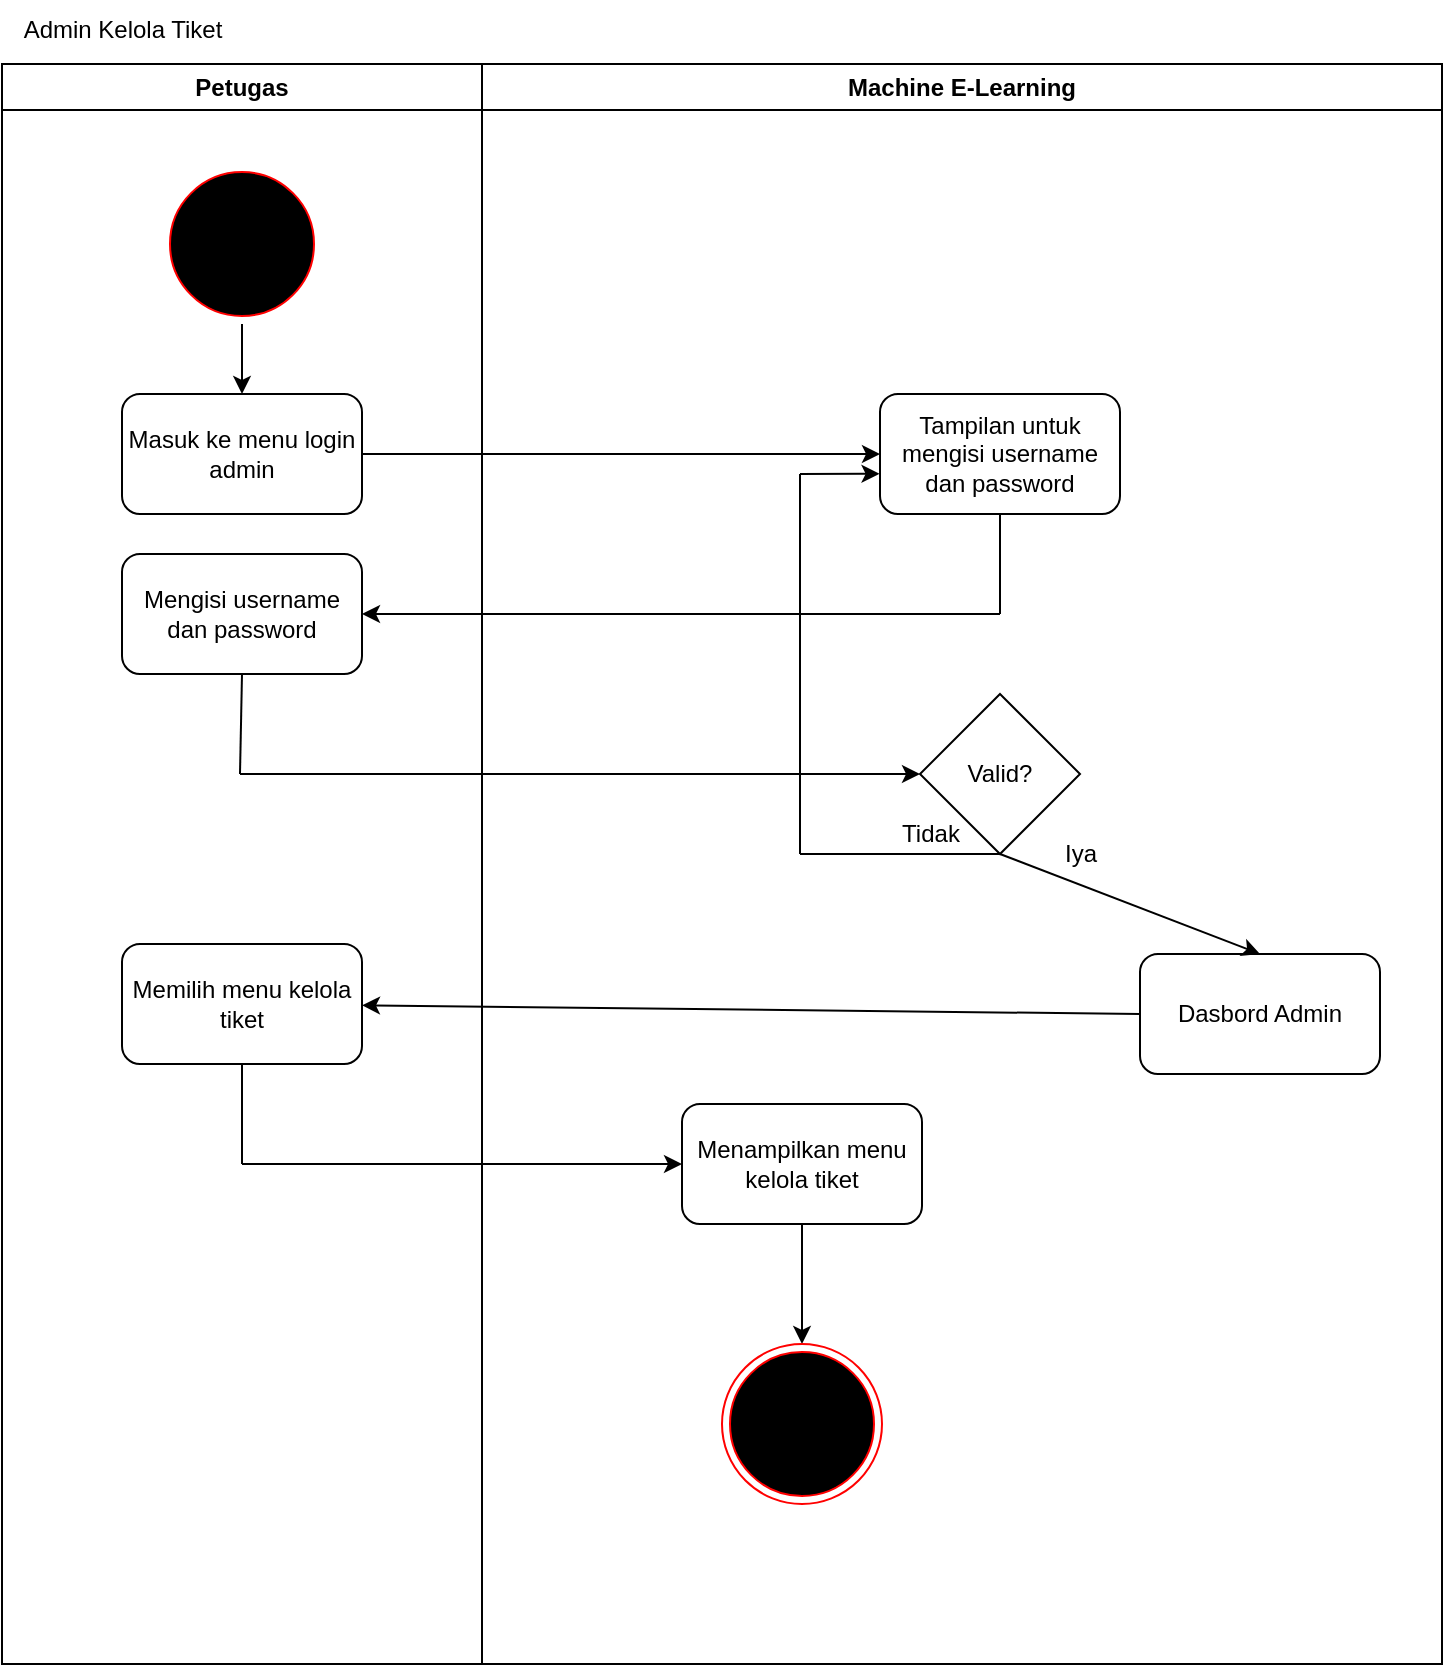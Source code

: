 <mxfile version="27.1.6">
  <diagram name="Halaman-1" id="URK2k3WMQm116mticsIn">
    <mxGraphModel dx="864" dy="520" grid="1" gridSize="10" guides="1" tooltips="1" connect="1" arrows="1" fold="1" page="1" pageScale="1" pageWidth="827" pageHeight="1169" math="0" shadow="0">
      <root>
        <mxCell id="0" />
        <mxCell id="1" parent="0" />
        <mxCell id="APr7CuqteU8gshytaZwF-2" value="Machine E-Learning" style="swimlane;whiteSpace=wrap;html=1;fillColor=default;swimlaneFillColor=default;" vertex="1" parent="1">
          <mxGeometry x="280" y="80" width="480" height="800" as="geometry" />
        </mxCell>
        <mxCell id="APr7CuqteU8gshytaZwF-36" value="Iya" style="text;html=1;align=center;verticalAlign=middle;resizable=0;points=[];autosize=1;strokeColor=none;fillColor=none;" vertex="1" parent="APr7CuqteU8gshytaZwF-2">
          <mxGeometry x="279" y="380" width="40" height="30" as="geometry" />
        </mxCell>
        <mxCell id="APr7CuqteU8gshytaZwF-37" value="Tidak" style="text;html=1;align=center;verticalAlign=middle;resizable=0;points=[];autosize=1;strokeColor=none;fillColor=none;" vertex="1" parent="APr7CuqteU8gshytaZwF-2">
          <mxGeometry x="199" y="370" width="50" height="30" as="geometry" />
        </mxCell>
        <mxCell id="APr7CuqteU8gshytaZwF-46" style="edgeStyle=orthogonalEdgeStyle;rounded=0;orthogonalLoop=1;jettySize=auto;html=1;exitX=0.5;exitY=1;exitDx=0;exitDy=0;entryX=0.5;entryY=0;entryDx=0;entryDy=0;" edge="1" parent="APr7CuqteU8gshytaZwF-2" source="APr7CuqteU8gshytaZwF-44" target="APr7CuqteU8gshytaZwF-45">
          <mxGeometry relative="1" as="geometry" />
        </mxCell>
        <mxCell id="APr7CuqteU8gshytaZwF-44" value="Menampilkan menu kelola tiket" style="rounded=1;whiteSpace=wrap;html=1;" vertex="1" parent="APr7CuqteU8gshytaZwF-2">
          <mxGeometry x="100" y="520" width="120" height="60" as="geometry" />
        </mxCell>
        <mxCell id="APr7CuqteU8gshytaZwF-45" value="" style="ellipse;html=1;shape=endState;fillColor=#000000;strokeColor=#ff0000;" vertex="1" parent="APr7CuqteU8gshytaZwF-2">
          <mxGeometry x="120" y="640" width="80" height="80" as="geometry" />
        </mxCell>
        <mxCell id="APr7CuqteU8gshytaZwF-1" value="Petugas" style="swimlane;whiteSpace=wrap;html=1;fillColor=default;swimlaneFillColor=default;" vertex="1" parent="1">
          <mxGeometry x="40" y="80" width="240" height="800" as="geometry" />
        </mxCell>
        <mxCell id="APr7CuqteU8gshytaZwF-4" value="" style="ellipse;html=1;shape=startState;fillColor=#000000;strokeColor=#ff0000;" vertex="1" parent="APr7CuqteU8gshytaZwF-1">
          <mxGeometry x="80" y="50" width="80" height="80" as="geometry" />
        </mxCell>
        <mxCell id="APr7CuqteU8gshytaZwF-24" value="" style="endArrow=classic;html=1;rounded=0;exitX=0.5;exitY=1;exitDx=0;exitDy=0;entryX=0.5;entryY=0;entryDx=0;entryDy=0;" edge="1" parent="APr7CuqteU8gshytaZwF-1" source="APr7CuqteU8gshytaZwF-22" target="APr7CuqteU8gshytaZwF-23">
          <mxGeometry width="50" height="50" relative="1" as="geometry">
            <mxPoint x="349" y="455" as="sourcePoint" />
            <mxPoint x="559" y="435" as="targetPoint" />
          </mxGeometry>
        </mxCell>
        <mxCell id="APr7CuqteU8gshytaZwF-26" value="" style="endArrow=classic;html=1;rounded=0;exitX=1;exitY=0.5;exitDx=0;exitDy=0;" edge="1" parent="APr7CuqteU8gshytaZwF-1" source="APr7CuqteU8gshytaZwF-25" target="APr7CuqteU8gshytaZwF-27">
          <mxGeometry width="50" height="50" relative="1" as="geometry">
            <mxPoint x="219" y="205" as="sourcePoint" />
            <mxPoint x="399" y="195" as="targetPoint" />
          </mxGeometry>
        </mxCell>
        <mxCell id="APr7CuqteU8gshytaZwF-28" value="" style="endArrow=none;html=1;rounded=0;entryX=0.5;entryY=1;entryDx=0;entryDy=0;" edge="1" parent="APr7CuqteU8gshytaZwF-1" target="APr7CuqteU8gshytaZwF-27">
          <mxGeometry width="50" height="50" relative="1" as="geometry">
            <mxPoint x="499" y="275" as="sourcePoint" />
            <mxPoint x="509" y="265" as="targetPoint" />
          </mxGeometry>
        </mxCell>
        <mxCell id="APr7CuqteU8gshytaZwF-29" value="" style="endArrow=none;html=1;rounded=0;exitX=1;exitY=0.5;exitDx=0;exitDy=0;endFill=1;startFill=1;startArrow=classic;" edge="1" parent="APr7CuqteU8gshytaZwF-1" source="APr7CuqteU8gshytaZwF-30">
          <mxGeometry width="50" height="50" relative="1" as="geometry">
            <mxPoint x="219" y="315" as="sourcePoint" />
            <mxPoint x="499" y="275" as="targetPoint" />
          </mxGeometry>
        </mxCell>
        <mxCell id="APr7CuqteU8gshytaZwF-31" value="" style="endArrow=none;html=1;rounded=0;entryX=0.5;entryY=1;entryDx=0;entryDy=0;" edge="1" parent="APr7CuqteU8gshytaZwF-1" target="APr7CuqteU8gshytaZwF-30">
          <mxGeometry width="50" height="50" relative="1" as="geometry">
            <mxPoint x="119" y="355" as="sourcePoint" />
            <mxPoint x="119" y="385" as="targetPoint" />
          </mxGeometry>
        </mxCell>
        <mxCell id="APr7CuqteU8gshytaZwF-32" value="" style="endArrow=none;html=1;rounded=0;entryX=0.5;entryY=1;entryDx=0;entryDy=0;" edge="1" parent="APr7CuqteU8gshytaZwF-1" target="APr7CuqteU8gshytaZwF-22">
          <mxGeometry width="50" height="50" relative="1" as="geometry">
            <mxPoint x="399" y="395" as="sourcePoint" />
            <mxPoint x="399" y="405" as="targetPoint" />
          </mxGeometry>
        </mxCell>
        <mxCell id="APr7CuqteU8gshytaZwF-33" value="" style="endArrow=none;html=1;rounded=0;" edge="1" parent="APr7CuqteU8gshytaZwF-1">
          <mxGeometry width="50" height="50" relative="1" as="geometry">
            <mxPoint x="399" y="205" as="sourcePoint" />
            <mxPoint x="399" y="395" as="targetPoint" />
          </mxGeometry>
        </mxCell>
        <mxCell id="APr7CuqteU8gshytaZwF-34" value="" style="endArrow=classic;html=1;rounded=0;entryX=-0.002;entryY=0.665;entryDx=0;entryDy=0;entryPerimeter=0;" edge="1" parent="APr7CuqteU8gshytaZwF-1" target="APr7CuqteU8gshytaZwF-27">
          <mxGeometry width="50" height="50" relative="1" as="geometry">
            <mxPoint x="399" y="205" as="sourcePoint" />
            <mxPoint x="429" y="245" as="targetPoint" />
          </mxGeometry>
        </mxCell>
        <mxCell id="APr7CuqteU8gshytaZwF-35" value="" style="endArrow=classic;html=1;rounded=0;endFill=1;entryX=0;entryY=0.5;entryDx=0;entryDy=0;" edge="1" parent="APr7CuqteU8gshytaZwF-1" target="APr7CuqteU8gshytaZwF-22">
          <mxGeometry width="50" height="50" relative="1" as="geometry">
            <mxPoint x="119" y="355" as="sourcePoint" />
            <mxPoint x="459" y="355" as="targetPoint" />
          </mxGeometry>
        </mxCell>
        <mxCell id="APr7CuqteU8gshytaZwF-22" value="Valid?" style="rhombus;whiteSpace=wrap;html=1;fillColor=none;" vertex="1" parent="APr7CuqteU8gshytaZwF-1">
          <mxGeometry x="459" y="315" width="80" height="80" as="geometry" />
        </mxCell>
        <mxCell id="APr7CuqteU8gshytaZwF-23" value="Dasbord Admin" style="rounded=1;whiteSpace=wrap;html=1;fillColor=none;" vertex="1" parent="APr7CuqteU8gshytaZwF-1">
          <mxGeometry x="569" y="445" width="120" height="60" as="geometry" />
        </mxCell>
        <mxCell id="APr7CuqteU8gshytaZwF-25" value="Masuk ke menu login admin" style="rounded=1;whiteSpace=wrap;html=1;fillColor=none;" vertex="1" parent="APr7CuqteU8gshytaZwF-1">
          <mxGeometry x="60" y="165" width="120" height="60" as="geometry" />
        </mxCell>
        <mxCell id="APr7CuqteU8gshytaZwF-27" value="Tampilan untuk mengisi username dan password" style="rounded=1;whiteSpace=wrap;html=1;fillColor=none;" vertex="1" parent="APr7CuqteU8gshytaZwF-1">
          <mxGeometry x="439" y="165" width="120" height="60" as="geometry" />
        </mxCell>
        <mxCell id="APr7CuqteU8gshytaZwF-30" value="Mengisi username dan password" style="rounded=1;whiteSpace=wrap;html=1;fillColor=none;" vertex="1" parent="APr7CuqteU8gshytaZwF-1">
          <mxGeometry x="60" y="245" width="120" height="60" as="geometry" />
        </mxCell>
        <mxCell id="APr7CuqteU8gshytaZwF-7" value="" style="endArrow=classic;html=1;rounded=0;exitX=0.5;exitY=1;exitDx=0;exitDy=0;" edge="1" parent="APr7CuqteU8gshytaZwF-1" source="APr7CuqteU8gshytaZwF-4" target="APr7CuqteU8gshytaZwF-25">
          <mxGeometry width="50" height="50" relative="1" as="geometry">
            <mxPoint x="350" y="220" as="sourcePoint" />
            <mxPoint x="150" y="150" as="targetPoint" />
          </mxGeometry>
        </mxCell>
        <mxCell id="APr7CuqteU8gshytaZwF-39" value="Memilih menu kelola tiket" style="rounded=1;whiteSpace=wrap;html=1;" vertex="1" parent="APr7CuqteU8gshytaZwF-1">
          <mxGeometry x="60" y="440" width="120" height="60" as="geometry" />
        </mxCell>
        <mxCell id="APr7CuqteU8gshytaZwF-38" value="" style="endArrow=classic;html=1;rounded=0;exitX=0;exitY=0.5;exitDx=0;exitDy=0;" edge="1" parent="APr7CuqteU8gshytaZwF-1" source="APr7CuqteU8gshytaZwF-23" target="APr7CuqteU8gshytaZwF-39">
          <mxGeometry width="50" height="50" relative="1" as="geometry">
            <mxPoint x="350" y="510" as="sourcePoint" />
            <mxPoint x="200" y="475" as="targetPoint" />
          </mxGeometry>
        </mxCell>
        <mxCell id="APr7CuqteU8gshytaZwF-3" value="Admin Kelola Tiket" style="text;html=1;align=center;verticalAlign=middle;resizable=0;points=[];autosize=1;strokeColor=none;fillColor=default;" vertex="1" parent="1">
          <mxGeometry x="40" y="48" width="120" height="30" as="geometry" />
        </mxCell>
        <mxCell id="APr7CuqteU8gshytaZwF-42" value="" style="endArrow=none;html=1;rounded=0;exitX=0.5;exitY=1;exitDx=0;exitDy=0;" edge="1" parent="1" source="APr7CuqteU8gshytaZwF-39">
          <mxGeometry width="50" height="50" relative="1" as="geometry">
            <mxPoint x="390" y="590" as="sourcePoint" />
            <mxPoint x="160" y="630" as="targetPoint" />
          </mxGeometry>
        </mxCell>
        <mxCell id="APr7CuqteU8gshytaZwF-43" value="" style="endArrow=classic;html=1;rounded=0;endFill=1;" edge="1" parent="1" target="APr7CuqteU8gshytaZwF-44">
          <mxGeometry width="50" height="50" relative="1" as="geometry">
            <mxPoint x="160" y="630" as="sourcePoint" />
            <mxPoint x="400" y="630" as="targetPoint" />
          </mxGeometry>
        </mxCell>
      </root>
    </mxGraphModel>
  </diagram>
</mxfile>

